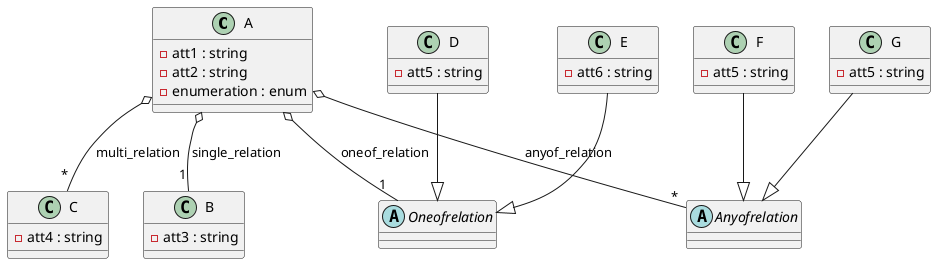 @startuml
class A {
    -att1 : string
    -att2 : string
    -enumeration : enum
}
class B {
    -att3 : string
}
class C {
    -att4 : string
}
class D {
    -att5 : string
}
class E {
    -att6 : string
}
class F {
    -att5 : string
}
class G {
    -att5 : string
}
abstract class Oneofrelation {
}
abstract class Anyofrelation {
}
A o-- "1" B : single_relation
A o-- "*" C : multi_relation
A o-- "1" Oneofrelation : oneof_relation
D --|> Oneofrelation
E --|> Oneofrelation
A o-- "*" Anyofrelation : anyof_relation
F --|> Anyofrelation
G --|> Anyofrelation

@enduml